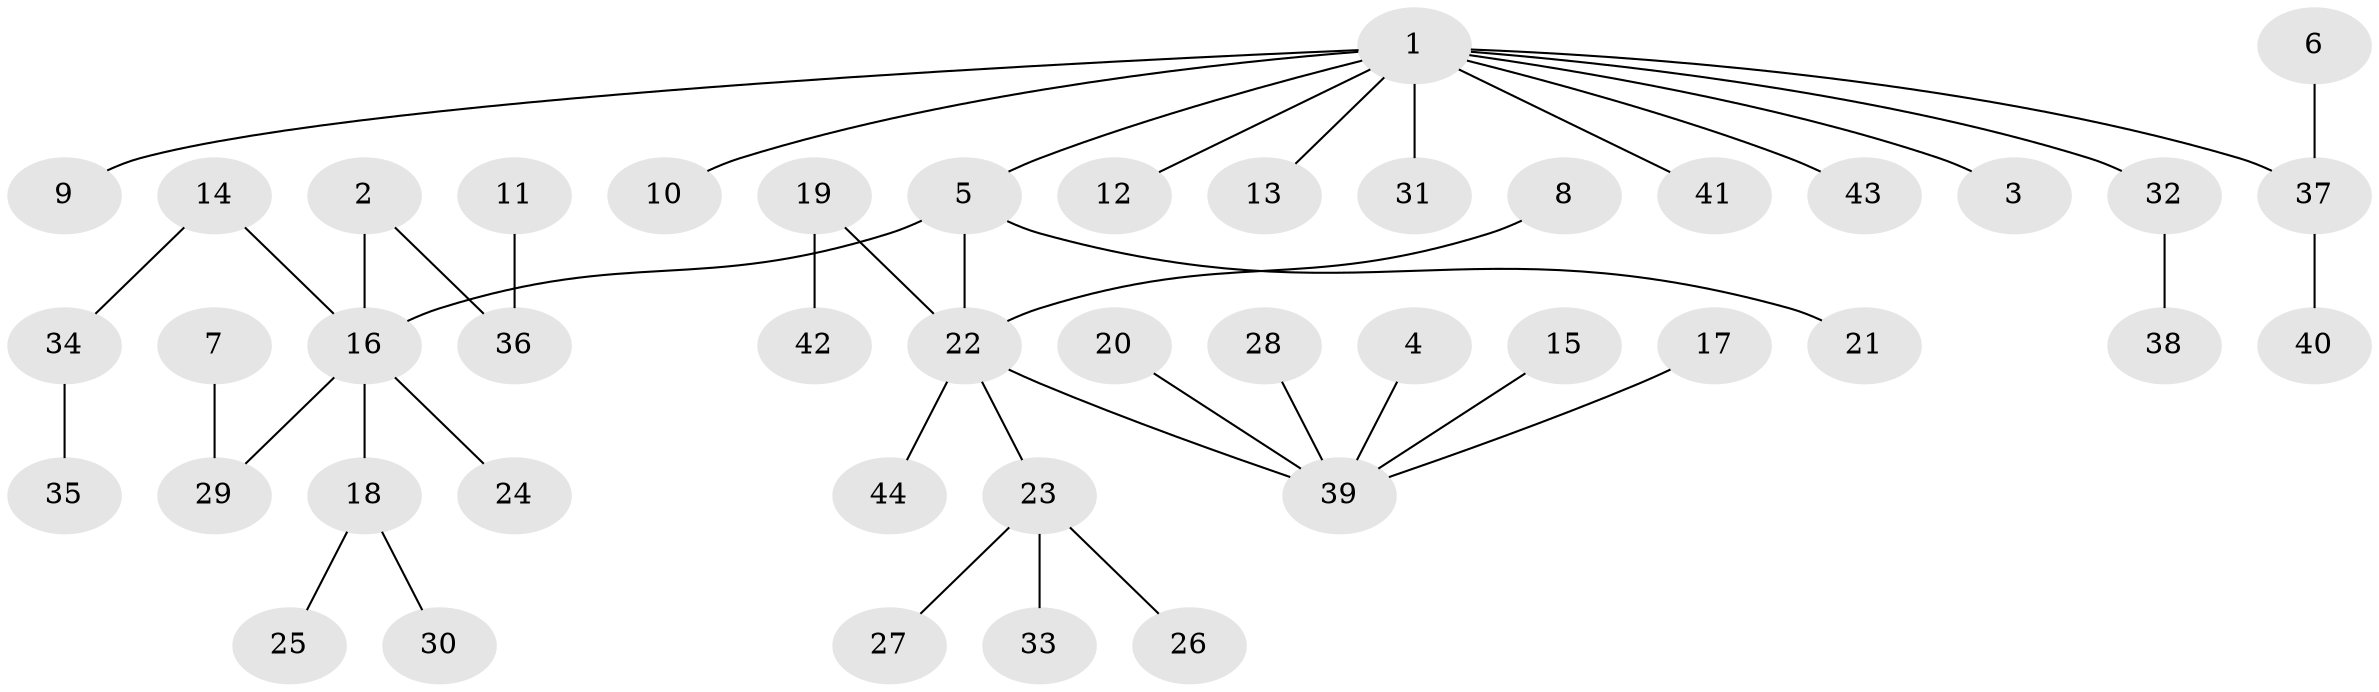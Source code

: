 // original degree distribution, {4: 0.08045977011494253, 6: 0.034482758620689655, 7: 0.011494252873563218, 2: 0.19540229885057472, 3: 0.10344827586206896, 5: 0.022988505747126436, 1: 0.5517241379310345}
// Generated by graph-tools (version 1.1) at 2025/50/03/09/25 03:50:18]
// undirected, 44 vertices, 43 edges
graph export_dot {
graph [start="1"]
  node [color=gray90,style=filled];
  1;
  2;
  3;
  4;
  5;
  6;
  7;
  8;
  9;
  10;
  11;
  12;
  13;
  14;
  15;
  16;
  17;
  18;
  19;
  20;
  21;
  22;
  23;
  24;
  25;
  26;
  27;
  28;
  29;
  30;
  31;
  32;
  33;
  34;
  35;
  36;
  37;
  38;
  39;
  40;
  41;
  42;
  43;
  44;
  1 -- 3 [weight=1.0];
  1 -- 5 [weight=1.0];
  1 -- 9 [weight=1.0];
  1 -- 10 [weight=1.0];
  1 -- 12 [weight=1.0];
  1 -- 13 [weight=1.0];
  1 -- 31 [weight=1.0];
  1 -- 32 [weight=1.0];
  1 -- 37 [weight=1.0];
  1 -- 41 [weight=1.0];
  1 -- 43 [weight=1.0];
  2 -- 16 [weight=1.0];
  2 -- 36 [weight=1.0];
  4 -- 39 [weight=1.0];
  5 -- 16 [weight=1.0];
  5 -- 21 [weight=1.0];
  5 -- 22 [weight=1.0];
  6 -- 37 [weight=1.0];
  7 -- 29 [weight=1.0];
  8 -- 22 [weight=1.0];
  11 -- 36 [weight=1.0];
  14 -- 16 [weight=1.0];
  14 -- 34 [weight=1.0];
  15 -- 39 [weight=1.0];
  16 -- 18 [weight=1.0];
  16 -- 24 [weight=1.0];
  16 -- 29 [weight=1.0];
  17 -- 39 [weight=1.0];
  18 -- 25 [weight=1.0];
  18 -- 30 [weight=1.0];
  19 -- 22 [weight=1.0];
  19 -- 42 [weight=1.0];
  20 -- 39 [weight=1.0];
  22 -- 23 [weight=1.0];
  22 -- 39 [weight=1.0];
  22 -- 44 [weight=1.0];
  23 -- 26 [weight=1.0];
  23 -- 27 [weight=1.0];
  23 -- 33 [weight=1.0];
  28 -- 39 [weight=1.0];
  32 -- 38 [weight=1.0];
  34 -- 35 [weight=1.0];
  37 -- 40 [weight=1.0];
}
